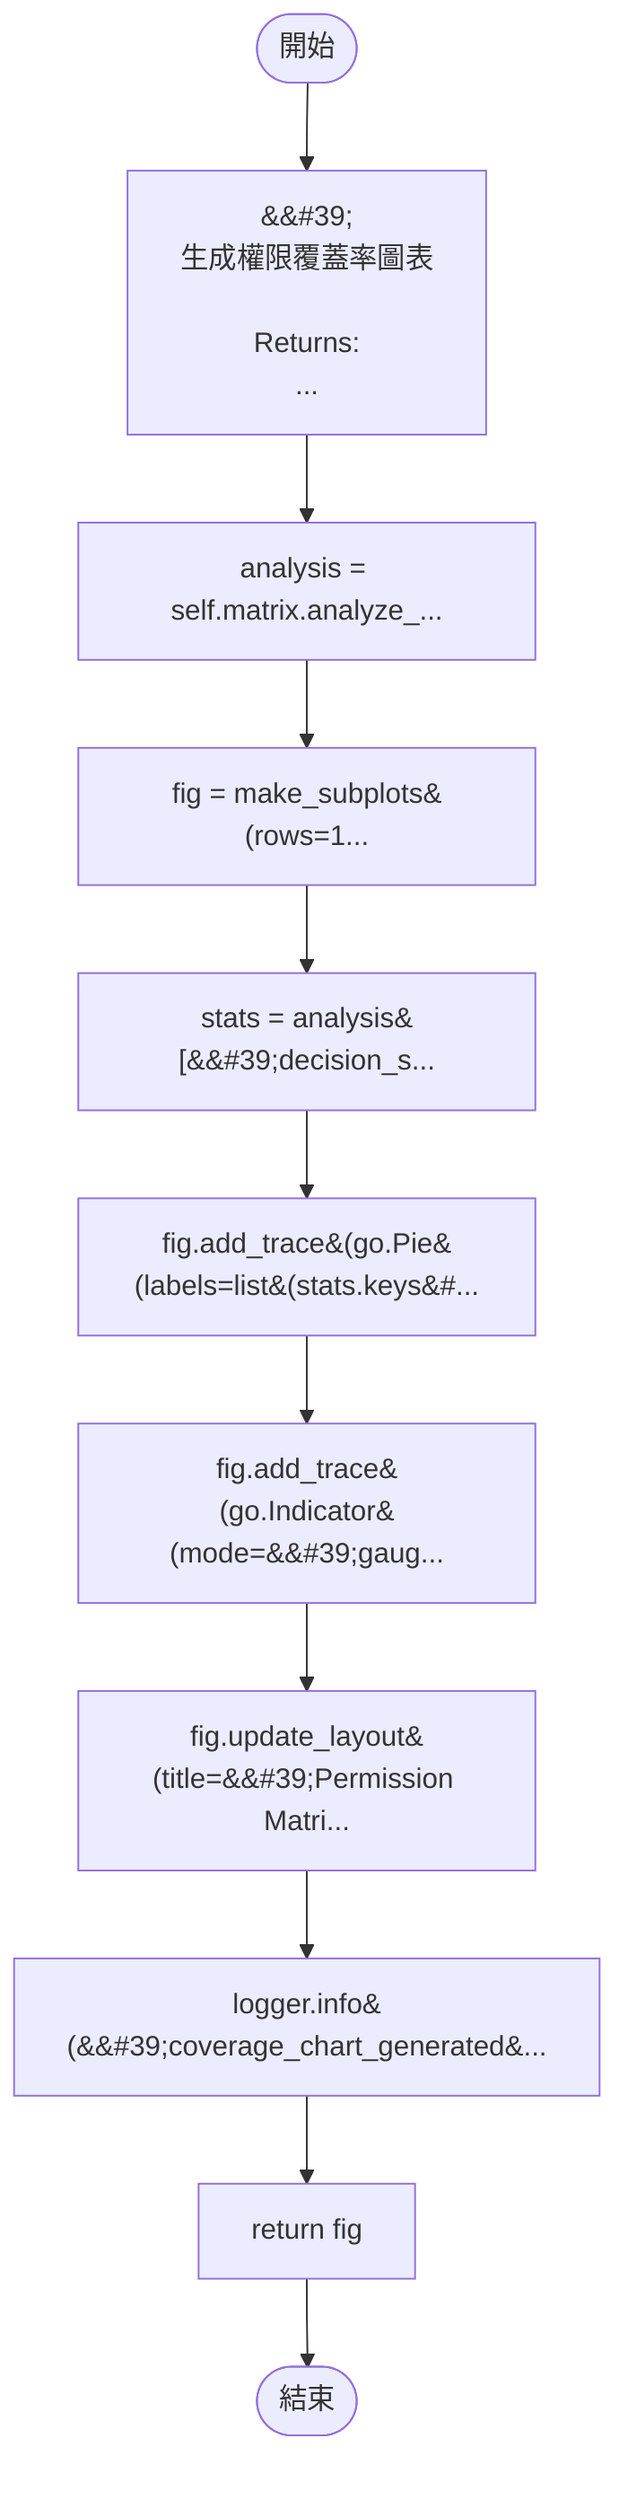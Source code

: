 flowchart TB
    n1([開始])
    n2([結束])
    n3[&amp;&#35;39;\n        生成權限覆蓋率圖表\n\n        Returns:\n   ...]
    n4[analysis = self.matrix.analyze_...]
    n5[fig = make_subplots&#40;rows=1...]
    n6[stats = analysis&#91;&amp;&#35;39;decision_s...]
    n7[fig.add_trace&#40;go.Pie&#40;labels=list&#40;stats.keys&#...]
    n8[fig.add_trace&#40;go.Indicator&#40;mode=&amp;&#35;39;gaug...]
    n9[fig.update_layout&#40;title=&amp;&#35;39;Permission Matri...]
    n10[logger.info&#40;&amp;&#35;39;coverage_chart_generated&amp...]
    n11[return fig]
    n1 --> n3
    n3 --> n4
    n4 --> n5
    n5 --> n6
    n6 --> n7
    n7 --> n8
    n8 --> n9
    n9 --> n10
    n10 --> n11
    n11 --> n2